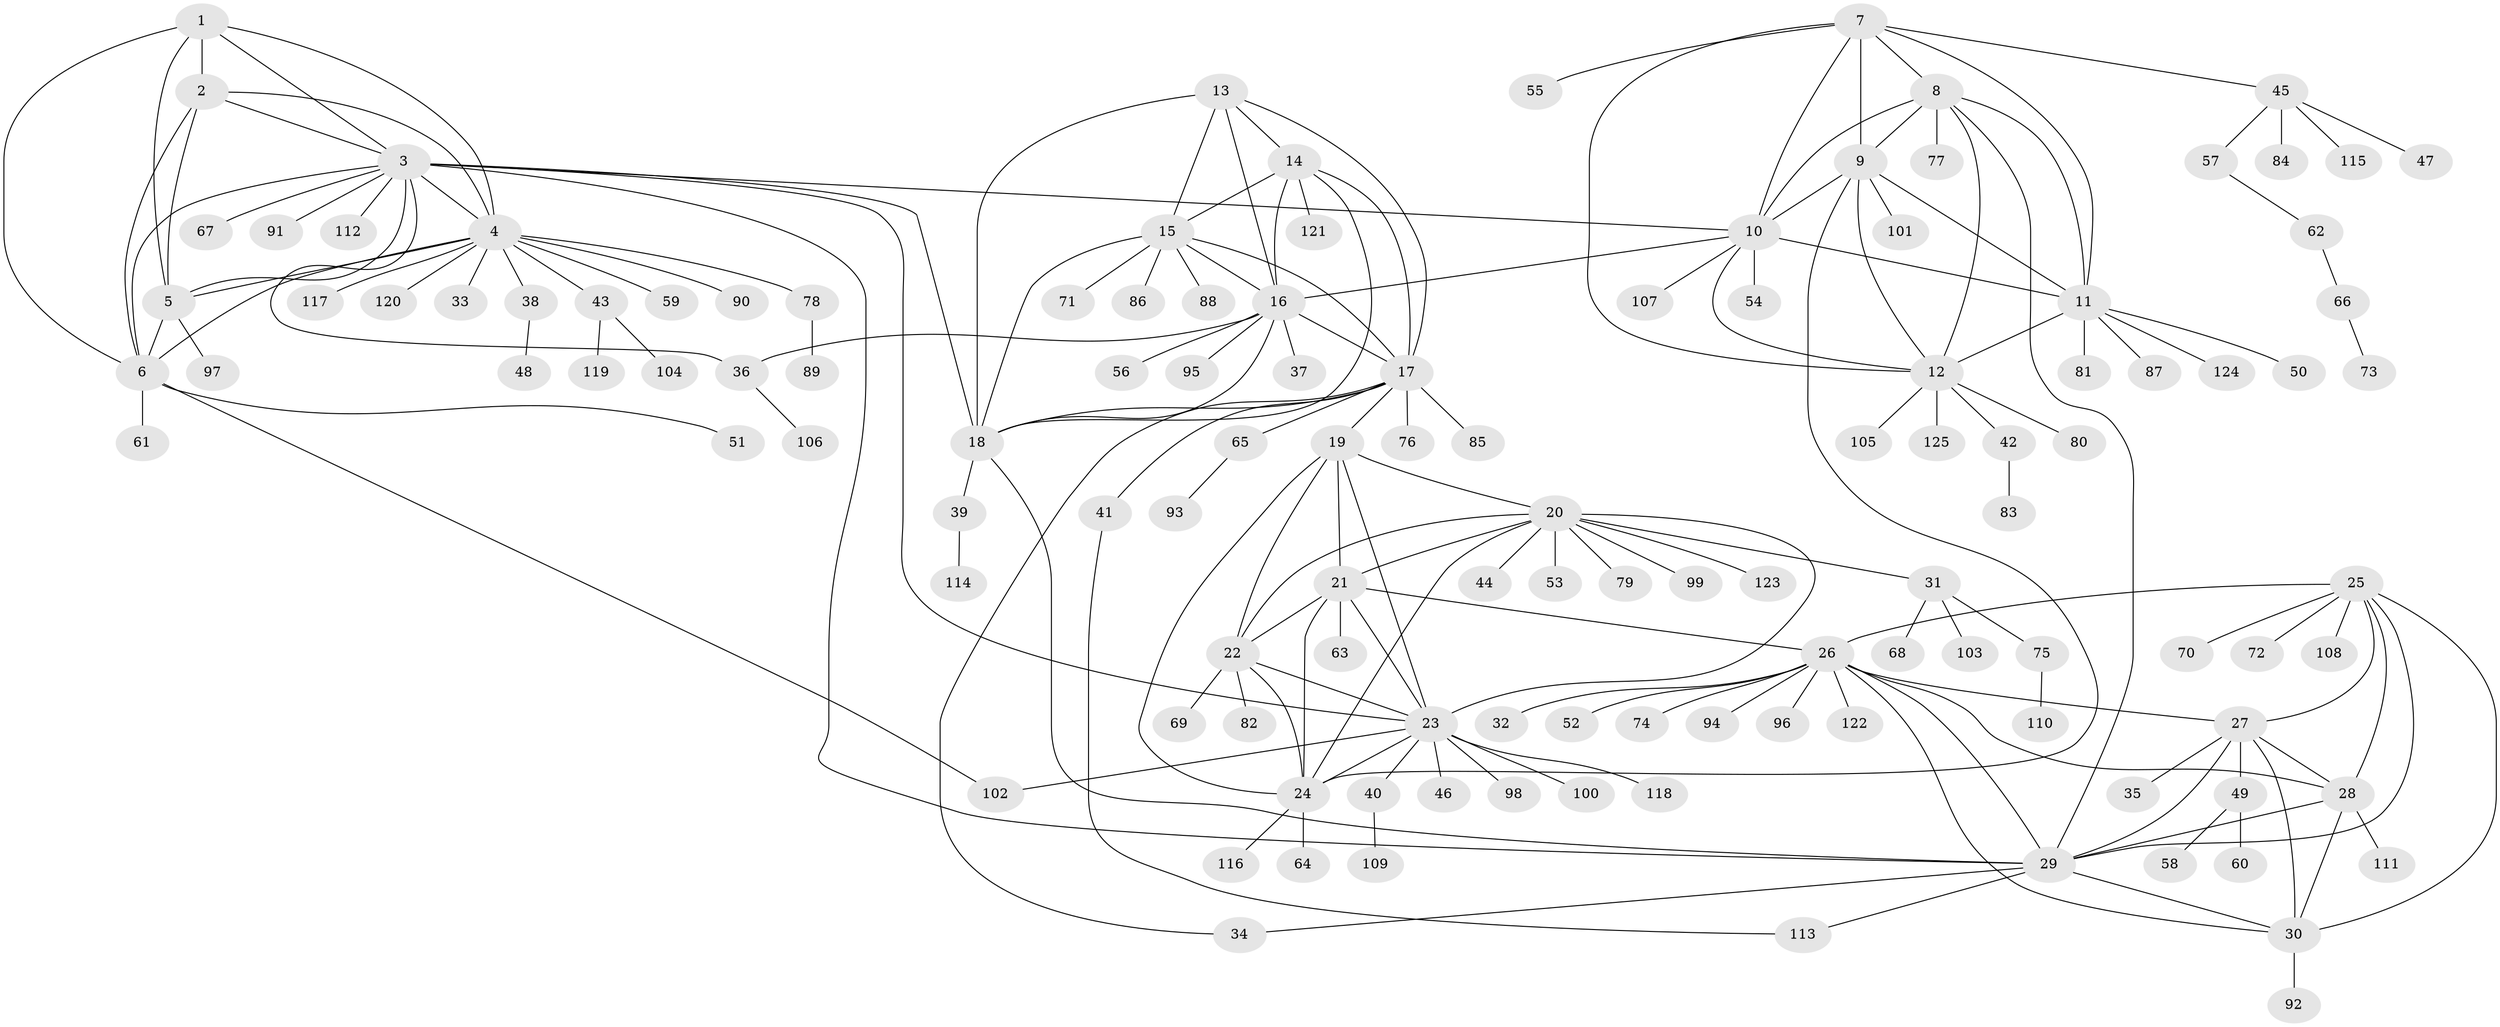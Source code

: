 // Generated by graph-tools (version 1.1) at 2025/55/03/09/25 04:55:02]
// undirected, 125 vertices, 184 edges
graph export_dot {
graph [start="1"]
  node [color=gray90,style=filled];
  1;
  2;
  3;
  4;
  5;
  6;
  7;
  8;
  9;
  10;
  11;
  12;
  13;
  14;
  15;
  16;
  17;
  18;
  19;
  20;
  21;
  22;
  23;
  24;
  25;
  26;
  27;
  28;
  29;
  30;
  31;
  32;
  33;
  34;
  35;
  36;
  37;
  38;
  39;
  40;
  41;
  42;
  43;
  44;
  45;
  46;
  47;
  48;
  49;
  50;
  51;
  52;
  53;
  54;
  55;
  56;
  57;
  58;
  59;
  60;
  61;
  62;
  63;
  64;
  65;
  66;
  67;
  68;
  69;
  70;
  71;
  72;
  73;
  74;
  75;
  76;
  77;
  78;
  79;
  80;
  81;
  82;
  83;
  84;
  85;
  86;
  87;
  88;
  89;
  90;
  91;
  92;
  93;
  94;
  95;
  96;
  97;
  98;
  99;
  100;
  101;
  102;
  103;
  104;
  105;
  106;
  107;
  108;
  109;
  110;
  111;
  112;
  113;
  114;
  115;
  116;
  117;
  118;
  119;
  120;
  121;
  122;
  123;
  124;
  125;
  1 -- 2;
  1 -- 3;
  1 -- 4;
  1 -- 5;
  1 -- 6;
  2 -- 3;
  2 -- 4;
  2 -- 5;
  2 -- 6;
  3 -- 4;
  3 -- 5;
  3 -- 6;
  3 -- 10;
  3 -- 18;
  3 -- 23;
  3 -- 29;
  3 -- 36;
  3 -- 67;
  3 -- 91;
  3 -- 112;
  4 -- 5;
  4 -- 6;
  4 -- 33;
  4 -- 38;
  4 -- 43;
  4 -- 59;
  4 -- 78;
  4 -- 90;
  4 -- 117;
  4 -- 120;
  5 -- 6;
  5 -- 97;
  6 -- 51;
  6 -- 61;
  6 -- 102;
  7 -- 8;
  7 -- 9;
  7 -- 10;
  7 -- 11;
  7 -- 12;
  7 -- 45;
  7 -- 55;
  8 -- 9;
  8 -- 10;
  8 -- 11;
  8 -- 12;
  8 -- 29;
  8 -- 77;
  9 -- 10;
  9 -- 11;
  9 -- 12;
  9 -- 24;
  9 -- 101;
  10 -- 11;
  10 -- 12;
  10 -- 16;
  10 -- 54;
  10 -- 107;
  11 -- 12;
  11 -- 50;
  11 -- 81;
  11 -- 87;
  11 -- 124;
  12 -- 42;
  12 -- 80;
  12 -- 105;
  12 -- 125;
  13 -- 14;
  13 -- 15;
  13 -- 16;
  13 -- 17;
  13 -- 18;
  14 -- 15;
  14 -- 16;
  14 -- 17;
  14 -- 18;
  14 -- 121;
  15 -- 16;
  15 -- 17;
  15 -- 18;
  15 -- 71;
  15 -- 86;
  15 -- 88;
  16 -- 17;
  16 -- 18;
  16 -- 36;
  16 -- 37;
  16 -- 56;
  16 -- 95;
  17 -- 18;
  17 -- 19;
  17 -- 34;
  17 -- 41;
  17 -- 65;
  17 -- 76;
  17 -- 85;
  18 -- 29;
  18 -- 39;
  19 -- 20;
  19 -- 21;
  19 -- 22;
  19 -- 23;
  19 -- 24;
  20 -- 21;
  20 -- 22;
  20 -- 23;
  20 -- 24;
  20 -- 31;
  20 -- 44;
  20 -- 53;
  20 -- 79;
  20 -- 99;
  20 -- 123;
  21 -- 22;
  21 -- 23;
  21 -- 24;
  21 -- 26;
  21 -- 63;
  22 -- 23;
  22 -- 24;
  22 -- 69;
  22 -- 82;
  23 -- 24;
  23 -- 40;
  23 -- 46;
  23 -- 98;
  23 -- 100;
  23 -- 102;
  23 -- 118;
  24 -- 64;
  24 -- 116;
  25 -- 26;
  25 -- 27;
  25 -- 28;
  25 -- 29;
  25 -- 30;
  25 -- 70;
  25 -- 72;
  25 -- 108;
  26 -- 27;
  26 -- 28;
  26 -- 29;
  26 -- 30;
  26 -- 32;
  26 -- 52;
  26 -- 74;
  26 -- 94;
  26 -- 96;
  26 -- 122;
  27 -- 28;
  27 -- 29;
  27 -- 30;
  27 -- 35;
  27 -- 49;
  28 -- 29;
  28 -- 30;
  28 -- 111;
  29 -- 30;
  29 -- 34;
  29 -- 113;
  30 -- 92;
  31 -- 68;
  31 -- 75;
  31 -- 103;
  36 -- 106;
  38 -- 48;
  39 -- 114;
  40 -- 109;
  41 -- 113;
  42 -- 83;
  43 -- 104;
  43 -- 119;
  45 -- 47;
  45 -- 57;
  45 -- 84;
  45 -- 115;
  49 -- 58;
  49 -- 60;
  57 -- 62;
  62 -- 66;
  65 -- 93;
  66 -- 73;
  75 -- 110;
  78 -- 89;
}
